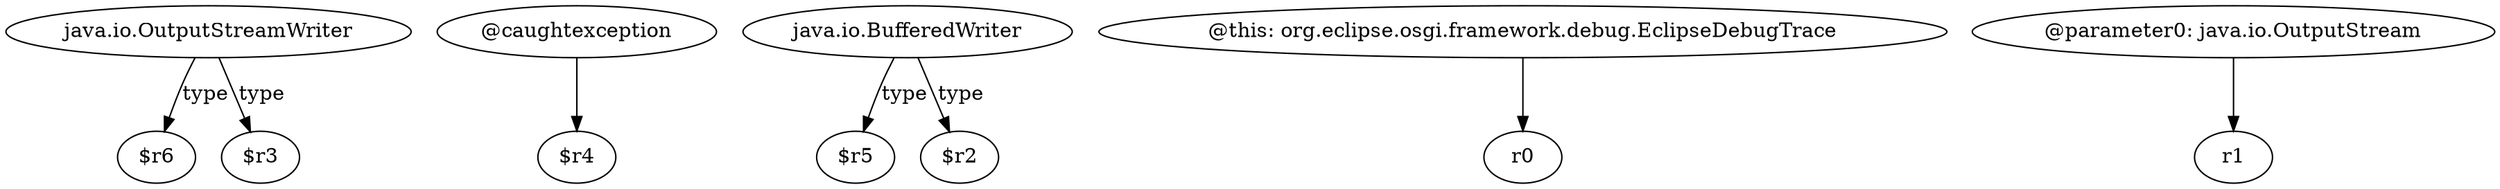 digraph g {
0[label="java.io.OutputStreamWriter"]
1[label="$r6"]
0->1[label="type"]
2[label="$r3"]
0->2[label="type"]
3[label="@caughtexception"]
4[label="$r4"]
3->4[label=""]
5[label="java.io.BufferedWriter"]
6[label="$r5"]
5->6[label="type"]
7[label="@this: org.eclipse.osgi.framework.debug.EclipseDebugTrace"]
8[label="r0"]
7->8[label=""]
9[label="$r2"]
5->9[label="type"]
10[label="@parameter0: java.io.OutputStream"]
11[label="r1"]
10->11[label=""]
}